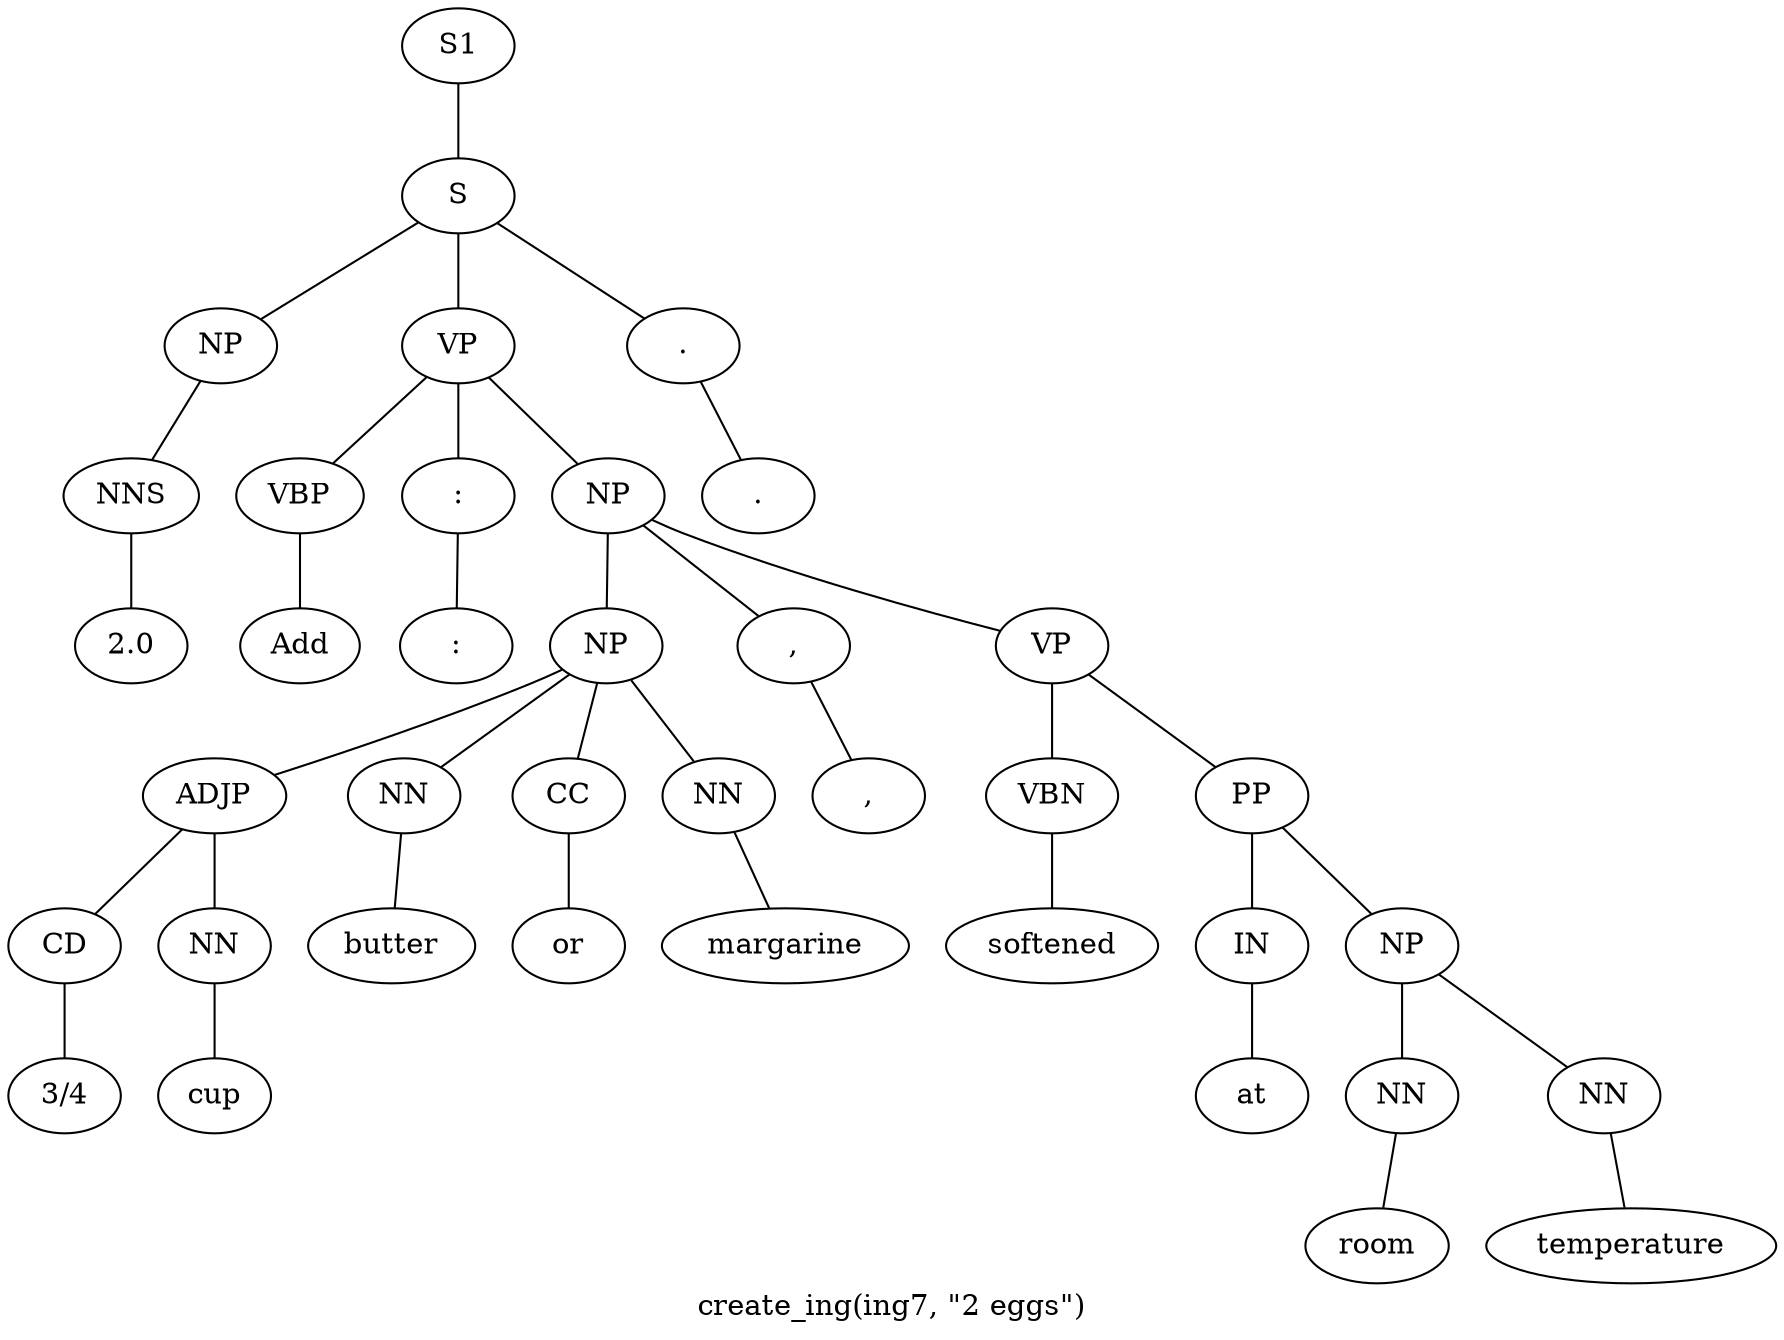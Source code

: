 graph SyntaxGraph {
	label = "create_ing(ing7, \"2 eggs\")";
	Node0 [label="S1"];
	Node1 [label="S"];
	Node2 [label="NP"];
	Node3 [label="NNS"];
	Node4 [label="2.0"];
	Node5 [label="VP"];
	Node6 [label="VBP"];
	Node7 [label="Add"];
	Node8 [label=":"];
	Node9 [label=":"];
	Node10 [label="NP"];
	Node11 [label="NP"];
	Node12 [label="ADJP"];
	Node13 [label="CD"];
	Node14 [label="3/4"];
	Node15 [label="NN"];
	Node16 [label="cup"];
	Node17 [label="NN"];
	Node18 [label="butter"];
	Node19 [label="CC"];
	Node20 [label="or"];
	Node21 [label="NN"];
	Node22 [label="margarine"];
	Node23 [label=","];
	Node24 [label=","];
	Node25 [label="VP"];
	Node26 [label="VBN"];
	Node27 [label="softened"];
	Node28 [label="PP"];
	Node29 [label="IN"];
	Node30 [label="at"];
	Node31 [label="NP"];
	Node32 [label="NN"];
	Node33 [label="room"];
	Node34 [label="NN"];
	Node35 [label="temperature"];
	Node36 [label="."];
	Node37 [label="."];

	Node0 -- Node1;
	Node1 -- Node2;
	Node1 -- Node5;
	Node1 -- Node36;
	Node2 -- Node3;
	Node3 -- Node4;
	Node5 -- Node6;
	Node5 -- Node8;
	Node5 -- Node10;
	Node6 -- Node7;
	Node8 -- Node9;
	Node10 -- Node11;
	Node10 -- Node23;
	Node10 -- Node25;
	Node11 -- Node12;
	Node11 -- Node17;
	Node11 -- Node19;
	Node11 -- Node21;
	Node12 -- Node13;
	Node12 -- Node15;
	Node13 -- Node14;
	Node15 -- Node16;
	Node17 -- Node18;
	Node19 -- Node20;
	Node21 -- Node22;
	Node23 -- Node24;
	Node25 -- Node26;
	Node25 -- Node28;
	Node26 -- Node27;
	Node28 -- Node29;
	Node28 -- Node31;
	Node29 -- Node30;
	Node31 -- Node32;
	Node31 -- Node34;
	Node32 -- Node33;
	Node34 -- Node35;
	Node36 -- Node37;
}